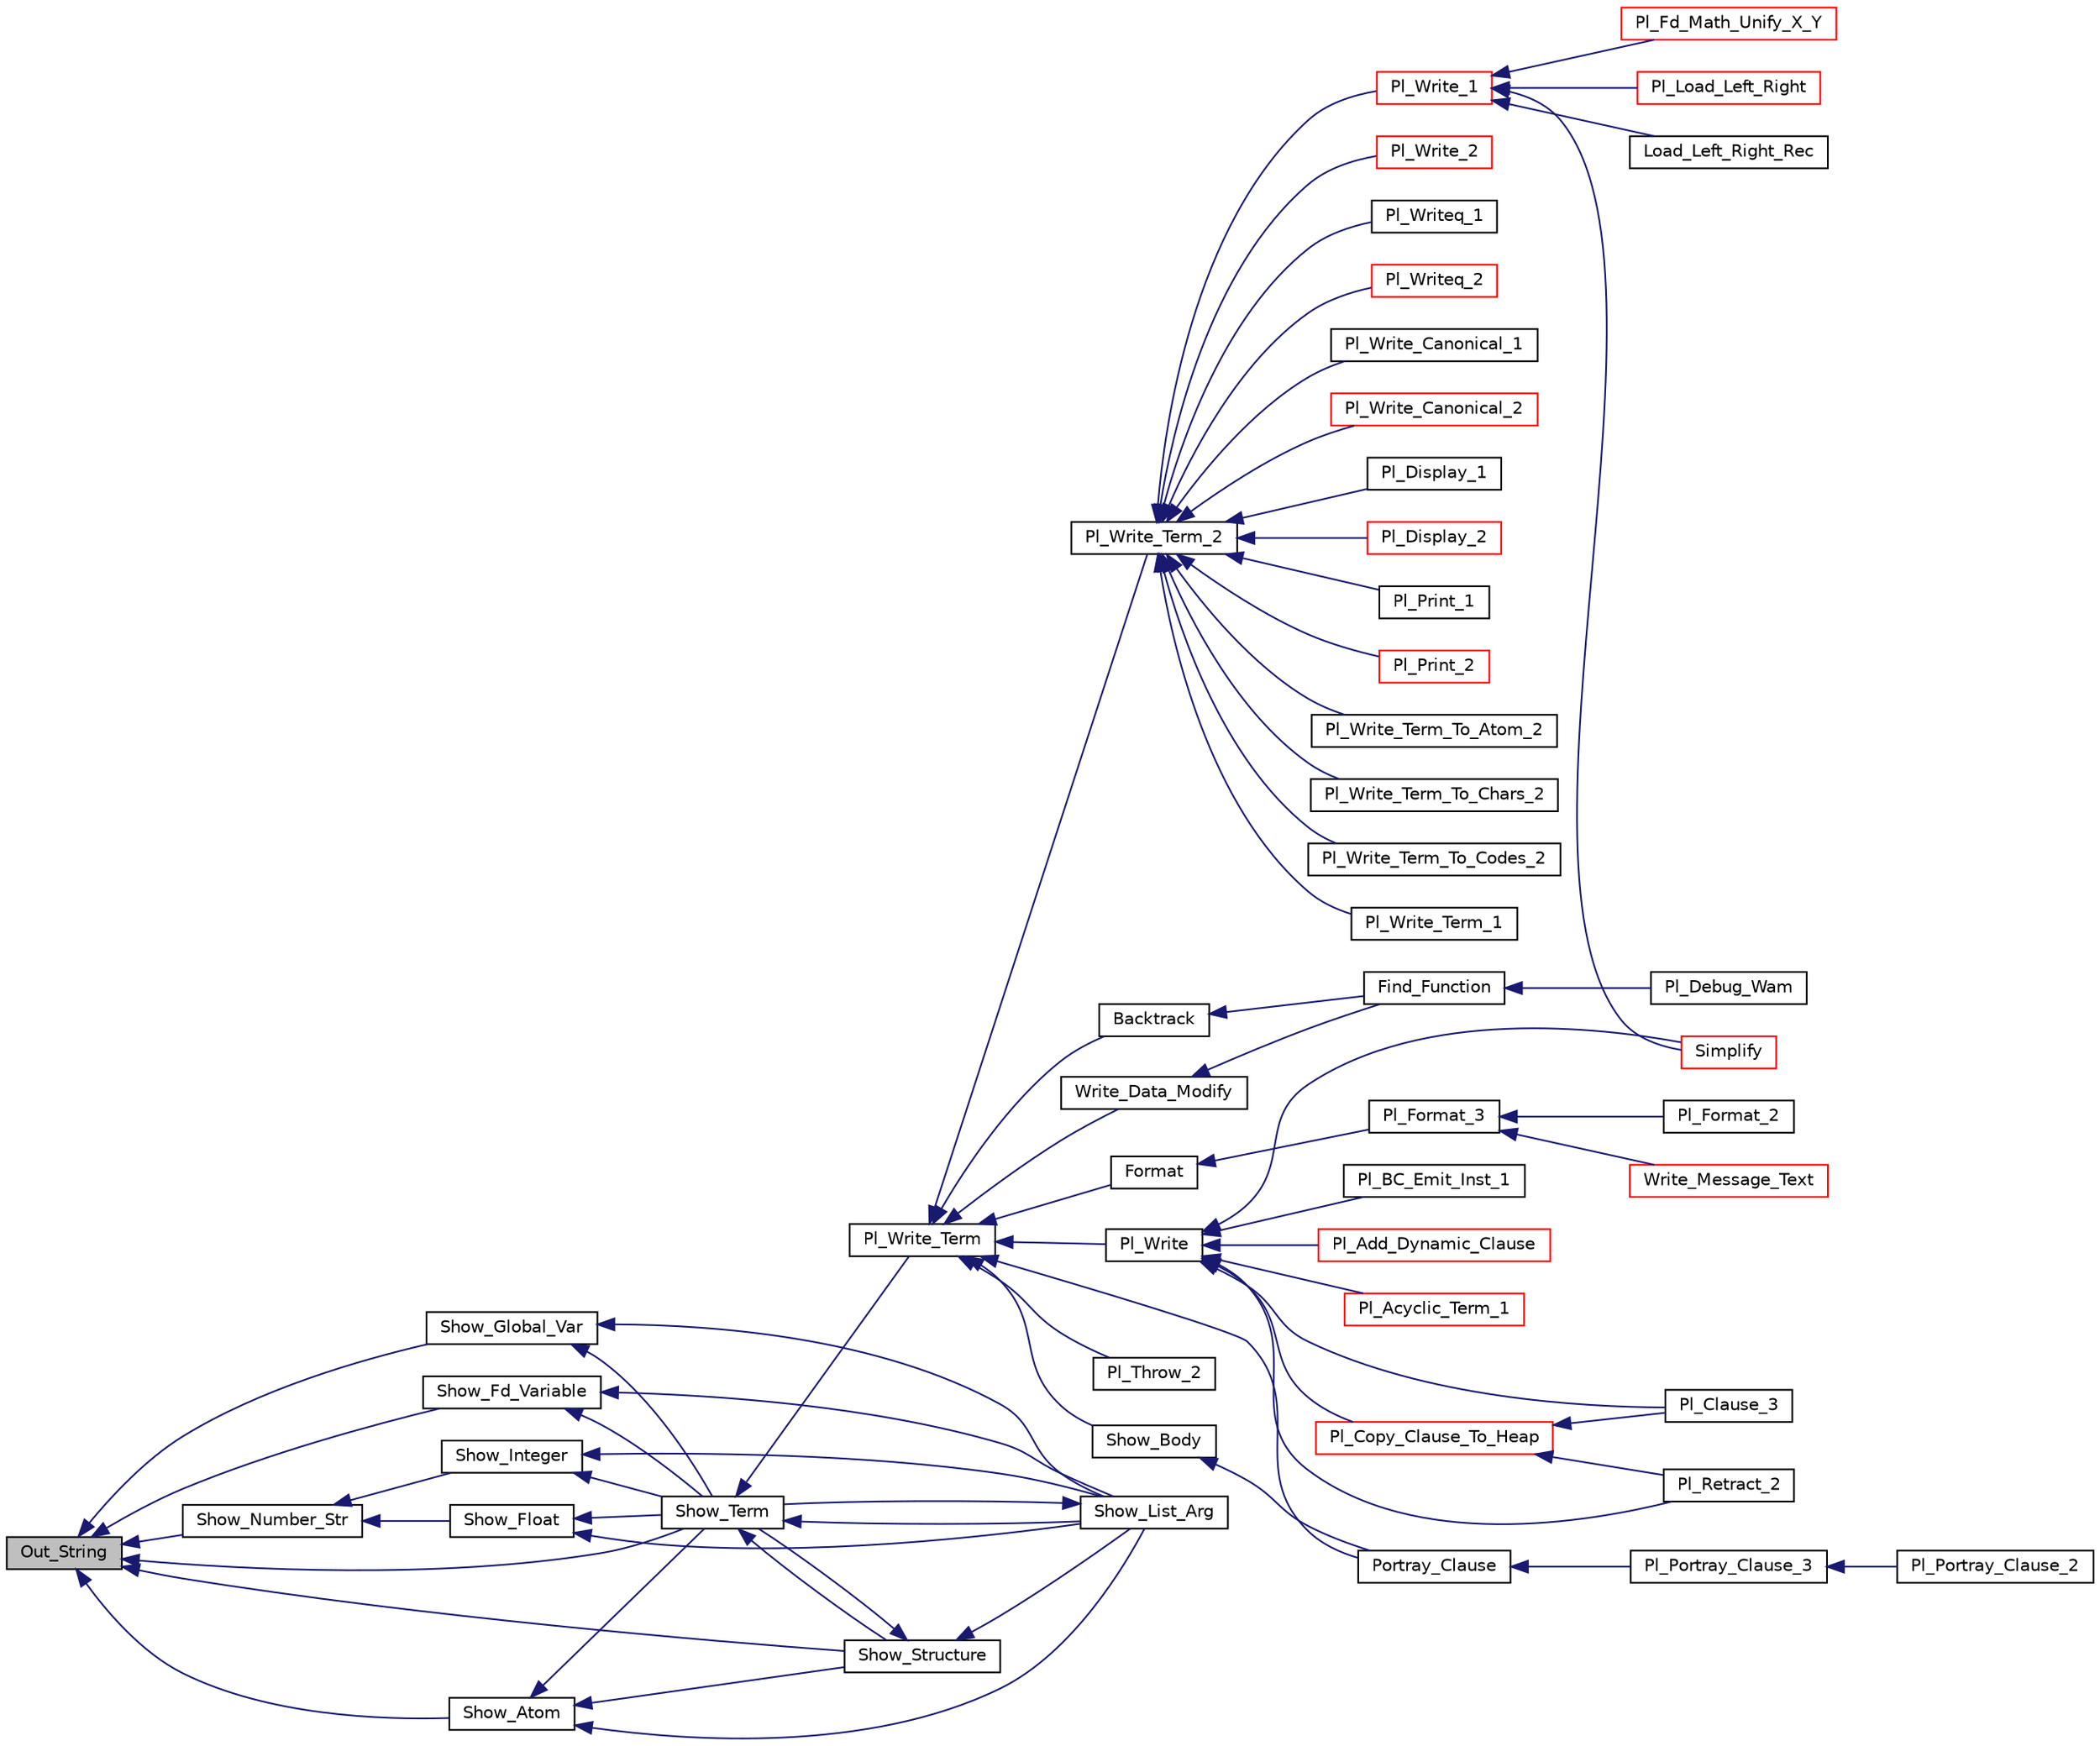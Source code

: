 digraph "Out_String"
{
  edge [fontname="Helvetica",fontsize="10",labelfontname="Helvetica",labelfontsize="10"];
  node [fontname="Helvetica",fontsize="10",shape=record];
  rankdir="LR";
  Node1 [label="Out_String",height=0.2,width=0.4,color="black", fillcolor="grey75", style="filled", fontcolor="black"];
  Node1 -> Node2 [dir="back",color="midnightblue",fontsize="10",style="solid"];
  Node2 [label="Show_Term",height=0.2,width=0.4,color="black", fillcolor="white", style="filled",URL="$write__supp_8c.html#a3bf50747586d61c7ad0cb5b3f661303c"];
  Node2 -> Node3 [dir="back",color="midnightblue",fontsize="10",style="solid"];
  Node3 [label="Pl_Write_Term",height=0.2,width=0.4,color="black", fillcolor="white", style="filled",URL="$write__supp_8h.html#a1665efcf8ccd82af7a057fe0c39b87fc"];
  Node3 -> Node4 [dir="back",color="midnightblue",fontsize="10",style="solid"];
  Node4 [label="Write_Data_Modify",height=0.2,width=0.4,color="black", fillcolor="white", style="filled",URL="$debugger__c_8c.html#acf94b4468a0d9f4b6e103f388bb3cb63"];
  Node4 -> Node5 [dir="back",color="midnightblue",fontsize="10",style="solid"];
  Node5 [label="Find_Function",height=0.2,width=0.4,color="black", fillcolor="white", style="filled",URL="$debugger__c_8c.html#ae03520aa896def6dd036699b888bd0ef"];
  Node5 -> Node6 [dir="back",color="midnightblue",fontsize="10",style="solid"];
  Node6 [label="Pl_Debug_Wam",height=0.2,width=0.4,color="black", fillcolor="white", style="filled",URL="$debugger__c_8c.html#a11e816a7993314a8e53789bac9a67f53"];
  Node3 -> Node7 [dir="back",color="midnightblue",fontsize="10",style="solid"];
  Node7 [label="Backtrack",height=0.2,width=0.4,color="black", fillcolor="white", style="filled",URL="$debugger__c_8c.html#af0c1c2a7e6feb8d41802e2e984dec8e3"];
  Node7 -> Node5 [dir="back",color="midnightblue",fontsize="10",style="solid"];
  Node3 -> Node8 [dir="back",color="midnightblue",fontsize="10",style="solid"];
  Node8 [label="Format",height=0.2,width=0.4,color="black", fillcolor="white", style="filled",URL="$format__c_8c.html#aa12dcc50db0f65e767ec82fac2354c1f"];
  Node8 -> Node9 [dir="back",color="midnightblue",fontsize="10",style="solid"];
  Node9 [label="Pl_Format_3",height=0.2,width=0.4,color="black", fillcolor="white", style="filled",URL="$src__rdr__c_8c.html#a20338d45bcffed5bd8c0b0e854e2df77"];
  Node9 -> Node10 [dir="back",color="midnightblue",fontsize="10",style="solid"];
  Node10 [label="Pl_Format_2",height=0.2,width=0.4,color="black", fillcolor="white", style="filled",URL="$format__c_8c.html#abff47fc1afcb4e841ee56816e84d37c5"];
  Node9 -> Node11 [dir="back",color="midnightblue",fontsize="10",style="solid"];
  Node11 [label="Write_Message_Text",height=0.2,width=0.4,color="red", fillcolor="white", style="filled",URL="$src__rdr__c_8c.html#a03baa9e62627717422b92fc0bbdd0d60"];
  Node3 -> Node12 [dir="back",color="midnightblue",fontsize="10",style="solid"];
  Node12 [label="Portray_Clause",height=0.2,width=0.4,color="black", fillcolor="white", style="filled",URL="$pretty__c_8c.html#ad758febdc98ec1a347b52cb65f32d611"];
  Node12 -> Node13 [dir="back",color="midnightblue",fontsize="10",style="solid"];
  Node13 [label="Pl_Portray_Clause_3",height=0.2,width=0.4,color="black", fillcolor="white", style="filled",URL="$pretty__c_8c.html#a860f11a8809a236f2bc4db8ebd49f727"];
  Node13 -> Node14 [dir="back",color="midnightblue",fontsize="10",style="solid"];
  Node14 [label="Pl_Portray_Clause_2",height=0.2,width=0.4,color="black", fillcolor="white", style="filled",URL="$pretty__c_8c.html#a98fb802fd649b3c7df76df97378a504d"];
  Node3 -> Node15 [dir="back",color="midnightblue",fontsize="10",style="solid"];
  Node15 [label="Show_Body",height=0.2,width=0.4,color="black", fillcolor="white", style="filled",URL="$pretty__c_8c.html#a5d1df2f621a924879ec37ee702663c46"];
  Node15 -> Node12 [dir="back",color="midnightblue",fontsize="10",style="solid"];
  Node3 -> Node16 [dir="back",color="midnightblue",fontsize="10",style="solid"];
  Node16 [label="Pl_Throw_2",height=0.2,width=0.4,color="black", fillcolor="white", style="filled",URL="$throw__c_8c.html#a289992bfb64c2fad2ccee0d8dbbc7a54"];
  Node3 -> Node17 [dir="back",color="midnightblue",fontsize="10",style="solid"];
  Node17 [label="Pl_Write_Term_2",height=0.2,width=0.4,color="black", fillcolor="white", style="filled",URL="$write__c_8c.html#a22f5b043b71784deb596e945d1f0d322"];
  Node17 -> Node18 [dir="back",color="midnightblue",fontsize="10",style="solid"];
  Node18 [label="Pl_Write_Term_To_Atom_2",height=0.2,width=0.4,color="black", fillcolor="white", style="filled",URL="$const__io__c_8c.html#ac9fa521bf875b293904a74b36dd29335"];
  Node17 -> Node19 [dir="back",color="midnightblue",fontsize="10",style="solid"];
  Node19 [label="Pl_Write_Term_To_Chars_2",height=0.2,width=0.4,color="black", fillcolor="white", style="filled",URL="$const__io__c_8c.html#a7439807f26a655144e1aa2f41a410812"];
  Node17 -> Node20 [dir="back",color="midnightblue",fontsize="10",style="solid"];
  Node20 [label="Pl_Write_Term_To_Codes_2",height=0.2,width=0.4,color="black", fillcolor="white", style="filled",URL="$const__io__c_8c.html#a3e7f4bad7079e6a6447ab8b4d79c0cf4"];
  Node17 -> Node21 [dir="back",color="midnightblue",fontsize="10",style="solid"];
  Node21 [label="Pl_Write_Term_1",height=0.2,width=0.4,color="black", fillcolor="white", style="filled",URL="$write__c_8c.html#a84afb25e211356340f61af118b03b417"];
  Node17 -> Node22 [dir="back",color="midnightblue",fontsize="10",style="solid"];
  Node22 [label="Pl_Write_1",height=0.2,width=0.4,color="red", fillcolor="white", style="filled",URL="$write__c_8c.html#a58b72c3f70e73dc8fa2f57c101c7aa0d"];
  Node22 -> Node23 [dir="back",color="midnightblue",fontsize="10",style="solid"];
  Node23 [label="Simplify",height=0.2,width=0.4,color="red", fillcolor="white", style="filled",URL="$fd__bool__c_8c.html#a68a119acd552423924480e3492e83f9c"];
  Node22 -> Node24 [dir="back",color="midnightblue",fontsize="10",style="solid"];
  Node24 [label="Pl_Load_Left_Right",height=0.2,width=0.4,color="red", fillcolor="white", style="filled",URL="$math__supp_8h.html#a53eaee2d1585c427a4d56a02b43cfc20"];
  Node22 -> Node25 [dir="back",color="midnightblue",fontsize="10",style="solid"];
  Node25 [label="Load_Left_Right_Rec",height=0.2,width=0.4,color="black", fillcolor="white", style="filled",URL="$math__supp_8c.html#a170afe50ec622c8a0db941c1ce08f322"];
  Node22 -> Node26 [dir="back",color="midnightblue",fontsize="10",style="solid"];
  Node26 [label="Pl_Fd_Math_Unify_X_Y",height=0.2,width=0.4,color="red", fillcolor="white", style="filled",URL="$math__supp_8h.html#a79c518cff9b32a816269d4cefc6dea01"];
  Node17 -> Node27 [dir="back",color="midnightblue",fontsize="10",style="solid"];
  Node27 [label="Pl_Write_2",height=0.2,width=0.4,color="red", fillcolor="white", style="filled",URL="$write__c_8c.html#a6532044ef98dc4add2151d39abf6ac80"];
  Node17 -> Node28 [dir="back",color="midnightblue",fontsize="10",style="solid"];
  Node28 [label="Pl_Writeq_1",height=0.2,width=0.4,color="black", fillcolor="white", style="filled",URL="$write__c_8c.html#af2cfea2ef221f66890374f4ae109f1bd"];
  Node17 -> Node29 [dir="back",color="midnightblue",fontsize="10",style="solid"];
  Node29 [label="Pl_Writeq_2",height=0.2,width=0.4,color="red", fillcolor="white", style="filled",URL="$write__c_8c.html#ac7387c0d73f4ab84b442b04b9067b186"];
  Node17 -> Node30 [dir="back",color="midnightblue",fontsize="10",style="solid"];
  Node30 [label="Pl_Write_Canonical_1",height=0.2,width=0.4,color="black", fillcolor="white", style="filled",URL="$write__c_8c.html#ab95cb19058383faaac27f246106aa851"];
  Node17 -> Node31 [dir="back",color="midnightblue",fontsize="10",style="solid"];
  Node31 [label="Pl_Write_Canonical_2",height=0.2,width=0.4,color="red", fillcolor="white", style="filled",URL="$write__c_8c.html#a4eb24b06a5eff0e68dd24ed400be157e"];
  Node17 -> Node32 [dir="back",color="midnightblue",fontsize="10",style="solid"];
  Node32 [label="Pl_Display_1",height=0.2,width=0.4,color="black", fillcolor="white", style="filled",URL="$write__c_8c.html#a57b6d07d309c39065707ba77dfee5a76"];
  Node17 -> Node33 [dir="back",color="midnightblue",fontsize="10",style="solid"];
  Node33 [label="Pl_Display_2",height=0.2,width=0.4,color="red", fillcolor="white", style="filled",URL="$write__c_8c.html#a779cd742f46191cd0e8e66f076ee5d50"];
  Node17 -> Node34 [dir="back",color="midnightblue",fontsize="10",style="solid"];
  Node34 [label="Pl_Print_1",height=0.2,width=0.4,color="black", fillcolor="white", style="filled",URL="$write__c_8c.html#a90698f3d4becb10cdd8a72371594cb53"];
  Node17 -> Node35 [dir="back",color="midnightblue",fontsize="10",style="solid"];
  Node35 [label="Pl_Print_2",height=0.2,width=0.4,color="red", fillcolor="white", style="filled",URL="$write__c_8c.html#acbceb979503d6f6201500082d6589084"];
  Node3 -> Node36 [dir="back",color="midnightblue",fontsize="10",style="solid"];
  Node36 [label="Pl_Write",height=0.2,width=0.4,color="black", fillcolor="white", style="filled",URL="$gprolog_8h.html#a0ecf504eda8630af24cf67c2d1b459cc"];
  Node36 -> Node23 [dir="back",color="midnightblue",fontsize="10",style="solid"];
  Node36 -> Node37 [dir="back",color="midnightblue",fontsize="10",style="solid"];
  Node37 [label="Pl_Clause_3",height=0.2,width=0.4,color="black", fillcolor="white", style="filled",URL="$assert__c_8c.html#a8515a7d3fed2843f6596cff3dcf0b19a"];
  Node36 -> Node38 [dir="back",color="midnightblue",fontsize="10",style="solid"];
  Node38 [label="Pl_Retract_2",height=0.2,width=0.4,color="black", fillcolor="white", style="filled",URL="$assert__c_8c.html#a3bb1c6a0ff26397bf50be7d9c49d64a6"];
  Node36 -> Node39 [dir="back",color="midnightblue",fontsize="10",style="solid"];
  Node39 [label="Pl_BC_Emit_Inst_1",height=0.2,width=0.4,color="black", fillcolor="white", style="filled",URL="$bc__supp_8h.html#adb2ac836e3f608a711c54c2d353c6b04"];
  Node36 -> Node40 [dir="back",color="midnightblue",fontsize="10",style="solid"];
  Node40 [label="Pl_Add_Dynamic_Clause",height=0.2,width=0.4,color="red", fillcolor="white", style="filled",URL="$dynam__supp_8h.html#ac515f897a0c90f972786f9d16a14ddd5"];
  Node36 -> Node41 [dir="back",color="midnightblue",fontsize="10",style="solid"];
  Node41 [label="Pl_Copy_Clause_To_Heap",height=0.2,width=0.4,color="red", fillcolor="white", style="filled",URL="$dynam__supp_8h.html#afed2b2b3d8c4223c1ddddc6d4813b247"];
  Node41 -> Node37 [dir="back",color="midnightblue",fontsize="10",style="solid"];
  Node41 -> Node38 [dir="back",color="midnightblue",fontsize="10",style="solid"];
  Node36 -> Node42 [dir="back",color="midnightblue",fontsize="10",style="solid"];
  Node42 [label="Pl_Acyclic_Term_1",height=0.2,width=0.4,color="red", fillcolor="white", style="filled",URL="$term__supp_8h.html#a2497731a3ca0b30f9bab4cdfc2aeeb3c"];
  Node2 -> Node43 [dir="back",color="midnightblue",fontsize="10",style="solid"];
  Node43 [label="Show_List_Arg",height=0.2,width=0.4,color="black", fillcolor="white", style="filled",URL="$write__supp_8c.html#a6edee9acb531f74d73c3f0799cefe7ba"];
  Node43 -> Node2 [dir="back",color="midnightblue",fontsize="10",style="solid"];
  Node2 -> Node44 [dir="back",color="midnightblue",fontsize="10",style="solid"];
  Node44 [label="Show_Structure",height=0.2,width=0.4,color="black", fillcolor="white", style="filled",URL="$write__supp_8c.html#a46188cb675250e1319c815a92d98d574"];
  Node44 -> Node2 [dir="back",color="midnightblue",fontsize="10",style="solid"];
  Node44 -> Node43 [dir="back",color="midnightblue",fontsize="10",style="solid"];
  Node1 -> Node45 [dir="back",color="midnightblue",fontsize="10",style="solid"];
  Node45 [label="Show_Global_Var",height=0.2,width=0.4,color="black", fillcolor="white", style="filled",URL="$write__supp_8c.html#ac48377a9d64f9753ed969df040cc3d35"];
  Node45 -> Node2 [dir="back",color="midnightblue",fontsize="10",style="solid"];
  Node45 -> Node43 [dir="back",color="midnightblue",fontsize="10",style="solid"];
  Node1 -> Node46 [dir="back",color="midnightblue",fontsize="10",style="solid"];
  Node46 [label="Show_Fd_Variable",height=0.2,width=0.4,color="black", fillcolor="white", style="filled",URL="$write__supp_8c.html#aa4bd3724ca8f20102308c707395e0334"];
  Node46 -> Node2 [dir="back",color="midnightblue",fontsize="10",style="solid"];
  Node46 -> Node43 [dir="back",color="midnightblue",fontsize="10",style="solid"];
  Node1 -> Node47 [dir="back",color="midnightblue",fontsize="10",style="solid"];
  Node47 [label="Show_Atom",height=0.2,width=0.4,color="black", fillcolor="white", style="filled",URL="$write__supp_8c.html#ab9528524a1da895e0a90a3cff8fc8034"];
  Node47 -> Node2 [dir="back",color="midnightblue",fontsize="10",style="solid"];
  Node47 -> Node43 [dir="back",color="midnightblue",fontsize="10",style="solid"];
  Node47 -> Node44 [dir="back",color="midnightblue",fontsize="10",style="solid"];
  Node1 -> Node48 [dir="back",color="midnightblue",fontsize="10",style="solid"];
  Node48 [label="Show_Number_Str",height=0.2,width=0.4,color="black", fillcolor="white", style="filled",URL="$write__supp_8c.html#ae39a5aa1e23a384b3fa418527b797a17"];
  Node48 -> Node49 [dir="back",color="midnightblue",fontsize="10",style="solid"];
  Node49 [label="Show_Integer",height=0.2,width=0.4,color="black", fillcolor="white", style="filled",URL="$write__supp_8c.html#acf4a5c3b7e3e9ca93a7746ce2b6ed148"];
  Node49 -> Node2 [dir="back",color="midnightblue",fontsize="10",style="solid"];
  Node49 -> Node43 [dir="back",color="midnightblue",fontsize="10",style="solid"];
  Node48 -> Node50 [dir="back",color="midnightblue",fontsize="10",style="solid"];
  Node50 [label="Show_Float",height=0.2,width=0.4,color="black", fillcolor="white", style="filled",URL="$write__supp_8c.html#a481418dab2dbb815a7d7f82e65ce2d4f"];
  Node50 -> Node2 [dir="back",color="midnightblue",fontsize="10",style="solid"];
  Node50 -> Node43 [dir="back",color="midnightblue",fontsize="10",style="solid"];
  Node1 -> Node44 [dir="back",color="midnightblue",fontsize="10",style="solid"];
}
